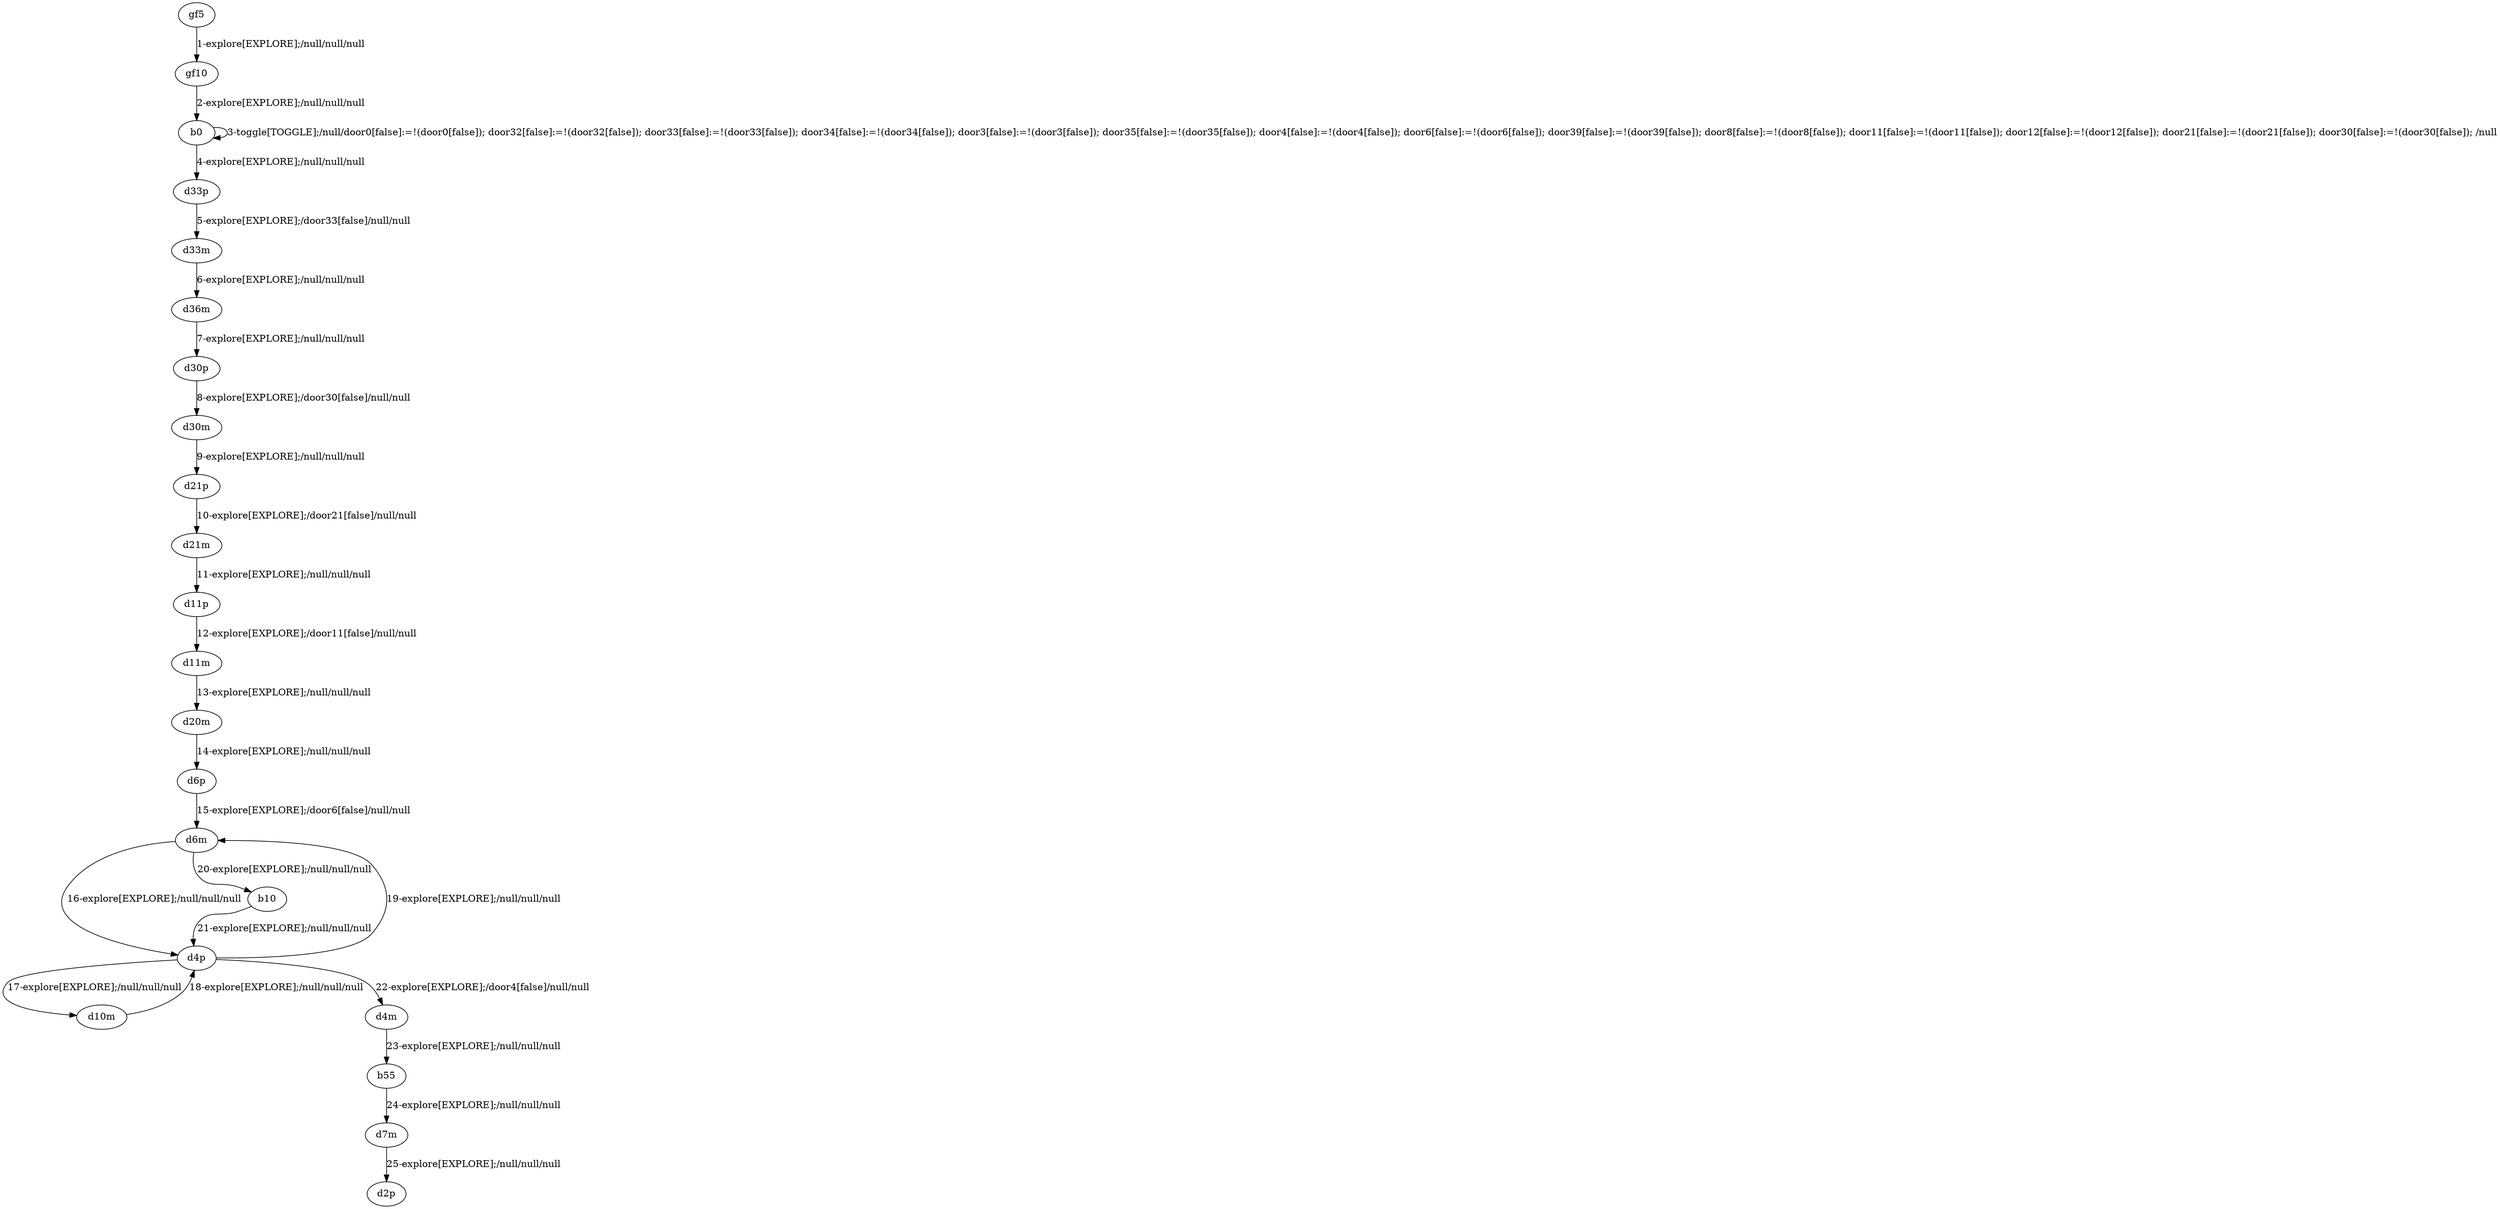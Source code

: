 # Total number of goals covered by this test: 3
# b10 --> d4p
# d6m --> b10
# d10m --> d4p

digraph g {
"gf5" -> "gf10" [label = "1-explore[EXPLORE];/null/null/null"];
"gf10" -> "b0" [label = "2-explore[EXPLORE];/null/null/null"];
"b0" -> "b0" [label = "3-toggle[TOGGLE];/null/door0[false]:=!(door0[false]); door32[false]:=!(door32[false]); door33[false]:=!(door33[false]); door34[false]:=!(door34[false]); door3[false]:=!(door3[false]); door35[false]:=!(door35[false]); door4[false]:=!(door4[false]); door6[false]:=!(door6[false]); door39[false]:=!(door39[false]); door8[false]:=!(door8[false]); door11[false]:=!(door11[false]); door12[false]:=!(door12[false]); door21[false]:=!(door21[false]); door30[false]:=!(door30[false]); /null"];
"b0" -> "d33p" [label = "4-explore[EXPLORE];/null/null/null"];
"d33p" -> "d33m" [label = "5-explore[EXPLORE];/door33[false]/null/null"];
"d33m" -> "d36m" [label = "6-explore[EXPLORE];/null/null/null"];
"d36m" -> "d30p" [label = "7-explore[EXPLORE];/null/null/null"];
"d30p" -> "d30m" [label = "8-explore[EXPLORE];/door30[false]/null/null"];
"d30m" -> "d21p" [label = "9-explore[EXPLORE];/null/null/null"];
"d21p" -> "d21m" [label = "10-explore[EXPLORE];/door21[false]/null/null"];
"d21m" -> "d11p" [label = "11-explore[EXPLORE];/null/null/null"];
"d11p" -> "d11m" [label = "12-explore[EXPLORE];/door11[false]/null/null"];
"d11m" -> "d20m" [label = "13-explore[EXPLORE];/null/null/null"];
"d20m" -> "d6p" [label = "14-explore[EXPLORE];/null/null/null"];
"d6p" -> "d6m" [label = "15-explore[EXPLORE];/door6[false]/null/null"];
"d6m" -> "d4p" [label = "16-explore[EXPLORE];/null/null/null"];
"d4p" -> "d10m" [label = "17-explore[EXPLORE];/null/null/null"];
"d10m" -> "d4p" [label = "18-explore[EXPLORE];/null/null/null"];
"d4p" -> "d6m" [label = "19-explore[EXPLORE];/null/null/null"];
"d6m" -> "b10" [label = "20-explore[EXPLORE];/null/null/null"];
"b10" -> "d4p" [label = "21-explore[EXPLORE];/null/null/null"];
"d4p" -> "d4m" [label = "22-explore[EXPLORE];/door4[false]/null/null"];
"d4m" -> "b55" [label = "23-explore[EXPLORE];/null/null/null"];
"b55" -> "d7m" [label = "24-explore[EXPLORE];/null/null/null"];
"d7m" -> "d2p" [label = "25-explore[EXPLORE];/null/null/null"];
}